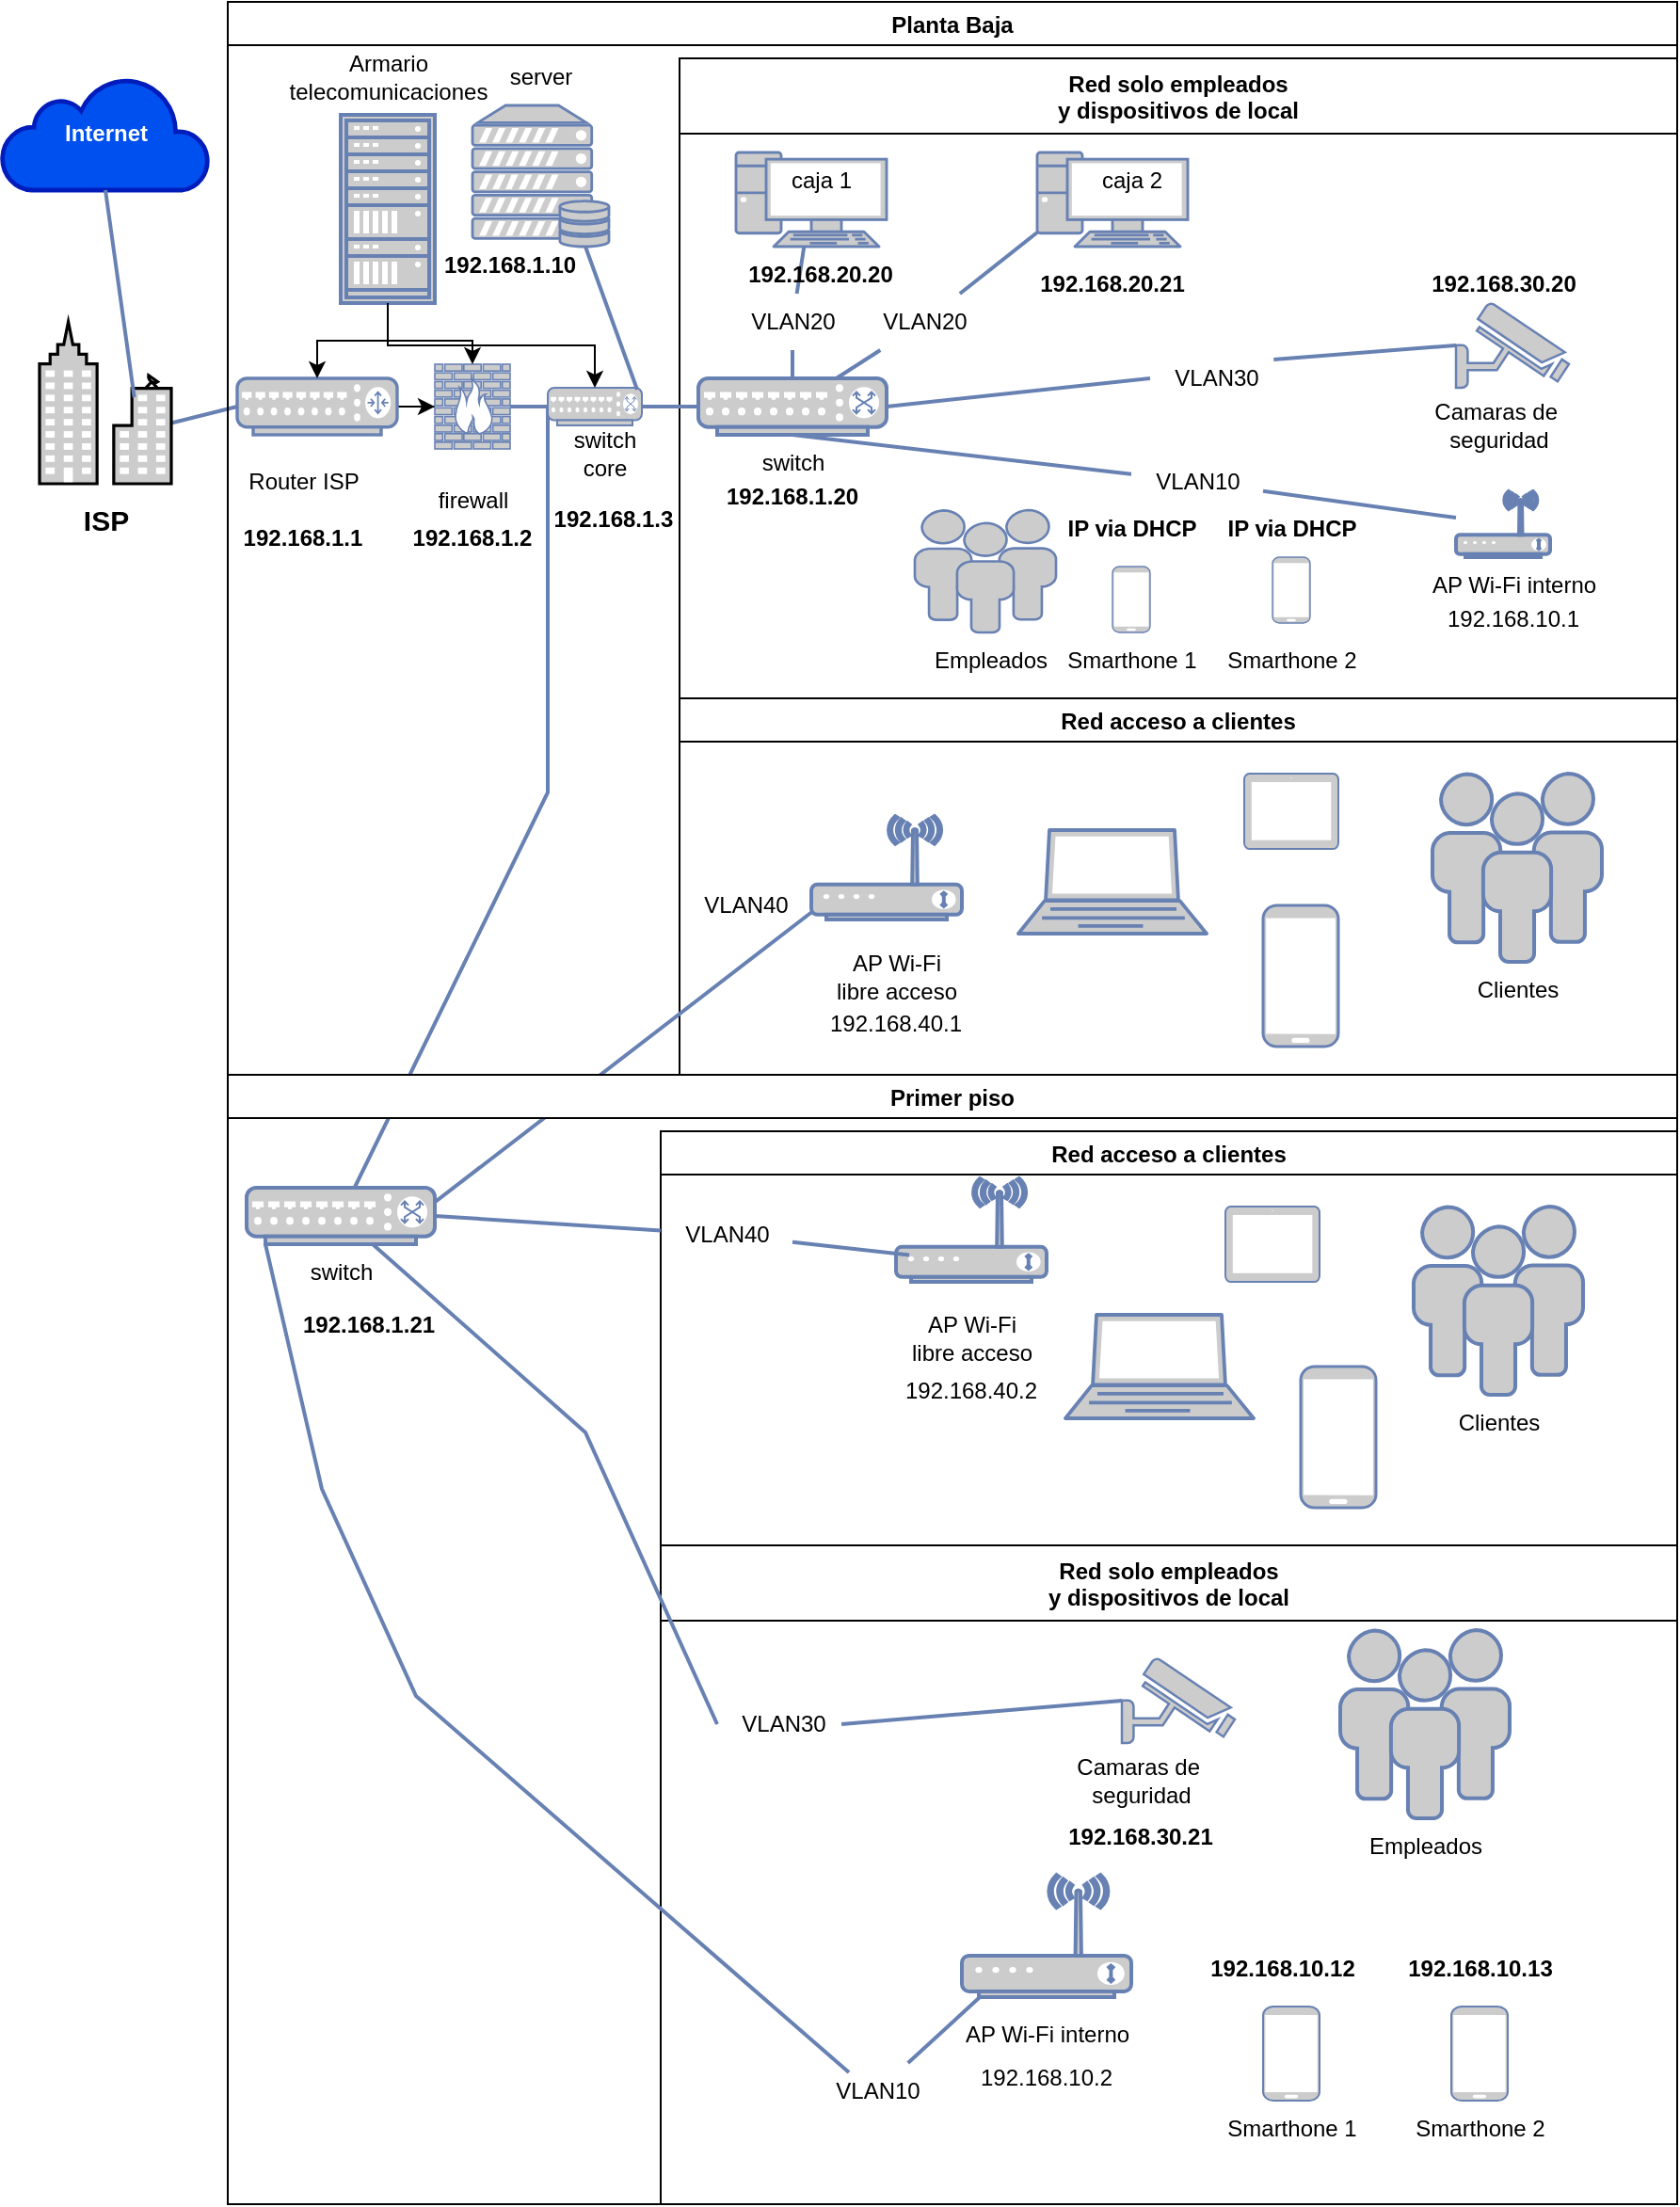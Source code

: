 <mxfile version="27.1.4">
  <diagram name="Page-1" id="80d4a630-b321-0f5e-ff81-c5a36ef4752d">
    <mxGraphModel dx="1111" dy="1315" grid="1" gridSize="10" guides="1" tooltips="1" connect="1" arrows="1" fold="1" page="1" pageScale="1" pageWidth="1100" pageHeight="850" background="none" math="0" shadow="0">
      <root>
        <mxCell id="0" />
        <mxCell id="1" parent="0" />
        <mxCell id="5c82df7aa0dc6260-24" style="edgeStyle=none;rounded=0;html=1;labelBackgroundColor=none;endArrow=none;strokeColor=#6881B3;strokeWidth=2;fontFamily=Verdana;fontSize=28;fontColor=#0066CC;exitX=0.986;exitY=0.628;exitDx=0;exitDy=0;exitPerimeter=0;entryX=0;entryY=0.5;entryDx=0;entryDy=0;entryPerimeter=0;" parent="1" source="5c82df7aa0dc6260-22" target="ujHQRO3X1-FNZ4XKkL28-7" edge="1">
          <mxGeometry relative="1" as="geometry">
            <mxPoint x="920" y="104" as="targetPoint" />
          </mxGeometry>
        </mxCell>
        <mxCell id="5c82df7aa0dc6260-22" value="" style="fontColor=#0066CC;verticalAlign=top;verticalLabelPosition=bottom;labelPosition=center;align=center;html=1;fillColor=#CCCCCC;strokeColor=#000000;gradientColor=none;gradientDirection=north;strokeWidth=2;shape=mxgraph.networks.business_center;rounded=1;shadow=0;comic=0;labelBackgroundColor=none;" parent="1" vertex="1">
          <mxGeometry x="780" y="50" width="70" height="86" as="geometry" />
        </mxCell>
        <mxCell id="ujHQRO3X1-FNZ4XKkL28-2" value="&lt;b&gt;Internet&lt;/b&gt;" style="html=1;outlineConnect=0;fillColor=#0050ef;strokeColor=#001DBC;gradientDirection=north;strokeWidth=2;shape=mxgraph.networks.cloud;fontColor=#ffffff;" parent="1" vertex="1">
          <mxGeometry x="760" y="-80" width="110" height="60" as="geometry" />
        </mxCell>
        <mxCell id="ujHQRO3X1-FNZ4XKkL28-4" value="&lt;b&gt;ISP&lt;/b&gt;" style="text;html=1;align=center;verticalAlign=middle;resizable=0;points=[];autosize=1;strokeColor=none;fillColor=none;fontSize=15;" parent="1" vertex="1">
          <mxGeometry x="790" y="140" width="50" height="30" as="geometry" />
        </mxCell>
        <mxCell id="ujHQRO3X1-FNZ4XKkL28-6" value="Planta Baja" style="swimlane;" parent="1" vertex="1">
          <mxGeometry x="880" y="-120" width="770" height="1170" as="geometry">
            <mxRectangle x="925" y="10" width="90" height="30" as="alternateBounds" />
          </mxGeometry>
        </mxCell>
        <mxCell id="ujHQRO3X1-FNZ4XKkL28-16" value="" style="edgeStyle=orthogonalEdgeStyle;rounded=0;orthogonalLoop=1;jettySize=auto;html=1;" parent="ujHQRO3X1-FNZ4XKkL28-6" source="ujHQRO3X1-FNZ4XKkL28-7" target="ujHQRO3X1-FNZ4XKkL28-15" edge="1">
          <mxGeometry relative="1" as="geometry" />
        </mxCell>
        <mxCell id="ujHQRO3X1-FNZ4XKkL28-7" value="" style="fontColor=#0066CC;verticalAlign=top;verticalLabelPosition=bottom;labelPosition=center;align=center;html=1;outlineConnect=0;fillColor=#CCCCCC;strokeColor=#6881B3;gradientColor=none;gradientDirection=north;strokeWidth=2;shape=mxgraph.networks.router;" parent="ujHQRO3X1-FNZ4XKkL28-6" vertex="1">
          <mxGeometry x="5" y="200" width="85" height="30" as="geometry" />
        </mxCell>
        <mxCell id="ujHQRO3X1-FNZ4XKkL28-8" value="Router ISP" style="text;html=1;align=center;verticalAlign=middle;resizable=0;points=[];autosize=1;strokeColor=none;fillColor=none;" parent="ujHQRO3X1-FNZ4XKkL28-6" vertex="1">
          <mxGeometry y="240" width="80" height="30" as="geometry" />
        </mxCell>
        <mxCell id="ujHQRO3X1-FNZ4XKkL28-12" value="" style="edgeStyle=orthogonalEdgeStyle;rounded=0;orthogonalLoop=1;jettySize=auto;html=1;" parent="ujHQRO3X1-FNZ4XKkL28-6" source="ujHQRO3X1-FNZ4XKkL28-9" target="ujHQRO3X1-FNZ4XKkL28-7" edge="1">
          <mxGeometry relative="1" as="geometry" />
        </mxCell>
        <mxCell id="ujHQRO3X1-FNZ4XKkL28-9" value="" style="fontColor=#0066CC;verticalAlign=top;verticalLabelPosition=bottom;labelPosition=center;align=center;html=1;outlineConnect=0;fillColor=#CCCCCC;strokeColor=#6881B3;gradientColor=none;gradientDirection=north;strokeWidth=2;shape=mxgraph.networks.rack;" parent="ujHQRO3X1-FNZ4XKkL28-6" vertex="1">
          <mxGeometry x="60" y="60" width="50" height="100" as="geometry" />
        </mxCell>
        <mxCell id="ujHQRO3X1-FNZ4XKkL28-13" value="Armario &lt;br&gt;telecomunicaciones" style="text;html=1;align=center;verticalAlign=middle;resizable=0;points=[];autosize=1;strokeColor=none;fillColor=none;" parent="ujHQRO3X1-FNZ4XKkL28-6" vertex="1">
          <mxGeometry x="20" y="20" width="130" height="40" as="geometry" />
        </mxCell>
        <mxCell id="ujHQRO3X1-FNZ4XKkL28-15" value="" style="fontColor=#0066CC;verticalAlign=top;verticalLabelPosition=bottom;labelPosition=center;align=center;html=1;outlineConnect=0;fillColor=#CCCCCC;strokeColor=#6881B3;gradientColor=none;gradientDirection=north;strokeWidth=2;shape=mxgraph.networks.firewall;" parent="ujHQRO3X1-FNZ4XKkL28-6" vertex="1">
          <mxGeometry x="110" y="192.5" width="40" height="45" as="geometry" />
        </mxCell>
        <mxCell id="ujHQRO3X1-FNZ4XKkL28-18" value="firewall" style="text;html=1;align=center;verticalAlign=middle;resizable=0;points=[];autosize=1;strokeColor=none;fillColor=none;" parent="ujHQRO3X1-FNZ4XKkL28-6" vertex="1">
          <mxGeometry x="100" y="250" width="60" height="30" as="geometry" />
        </mxCell>
        <mxCell id="ujHQRO3X1-FNZ4XKkL28-22" value="Red solo empleados &#xa;y dispositivos de local" style="swimlane;startSize=40;" parent="ujHQRO3X1-FNZ4XKkL28-6" vertex="1">
          <mxGeometry x="240" y="30" width="530" height="540" as="geometry" />
        </mxCell>
        <mxCell id="ujHQRO3X1-FNZ4XKkL28-42" value="" style="fontColor=#0066CC;verticalAlign=top;verticalLabelPosition=bottom;labelPosition=center;align=center;html=1;outlineConnect=0;fillColor=#CCCCCC;strokeColor=#6881B3;gradientColor=none;gradientDirection=north;strokeWidth=2;shape=mxgraph.networks.mobile;" parent="ujHQRO3X1-FNZ4XKkL28-22" vertex="1">
          <mxGeometry x="230" y="270" width="20" height="35" as="geometry" />
        </mxCell>
        <mxCell id="ujHQRO3X1-FNZ4XKkL28-43" value="" style="fontColor=#0066CC;verticalAlign=top;verticalLabelPosition=bottom;labelPosition=center;align=center;html=1;outlineConnect=0;fillColor=#CCCCCC;strokeColor=#6881B3;gradientColor=none;gradientDirection=north;strokeWidth=2;shape=mxgraph.networks.mobile;" parent="ujHQRO3X1-FNZ4XKkL28-22" vertex="1">
          <mxGeometry x="315" y="265" width="20" height="35" as="geometry" />
        </mxCell>
        <mxCell id="ujHQRO3X1-FNZ4XKkL28-46" value="" style="fontColor=#0066CC;verticalAlign=top;verticalLabelPosition=bottom;labelPosition=center;align=center;html=1;outlineConnect=0;fillColor=#CCCCCC;strokeColor=#6881B3;gradientColor=none;gradientDirection=north;strokeWidth=2;shape=mxgraph.networks.security_camera;" parent="ujHQRO3X1-FNZ4XKkL28-22" vertex="1">
          <mxGeometry x="412.5" y="130" width="60" height="45" as="geometry" />
        </mxCell>
        <mxCell id="ujHQRO3X1-FNZ4XKkL28-50" value="Camaras de&amp;nbsp;&lt;br&gt;seguridad" style="text;html=1;align=center;verticalAlign=middle;resizable=0;points=[];autosize=1;strokeColor=none;fillColor=none;" parent="ujHQRO3X1-FNZ4XKkL28-22" vertex="1">
          <mxGeometry x="390" y="175" width="90" height="40" as="geometry" />
        </mxCell>
        <mxCell id="ujHQRO3X1-FNZ4XKkL28-51" value="AP Wi-Fi interno" style="text;html=1;align=center;verticalAlign=middle;resizable=0;points=[];autosize=1;strokeColor=none;fillColor=none;" parent="ujHQRO3X1-FNZ4XKkL28-22" vertex="1">
          <mxGeometry x="387.5" y="265" width="110" height="30" as="geometry" />
        </mxCell>
        <mxCell id="ujHQRO3X1-FNZ4XKkL28-19" value="" style="fontColor=#0066CC;verticalAlign=top;verticalLabelPosition=bottom;labelPosition=center;align=center;html=1;outlineConnect=0;fillColor=#CCCCCC;strokeColor=#6881B3;gradientColor=none;gradientDirection=north;strokeWidth=2;shape=mxgraph.networks.switch;" parent="ujHQRO3X1-FNZ4XKkL28-22" vertex="1">
          <mxGeometry x="10" y="170" width="100" height="30" as="geometry" />
        </mxCell>
        <mxCell id="ujHQRO3X1-FNZ4XKkL28-33" value="" style="fontColor=#0066CC;verticalAlign=top;verticalLabelPosition=bottom;labelPosition=center;align=center;html=1;outlineConnect=0;fillColor=#CCCCCC;strokeColor=#6881B3;gradientColor=none;gradientDirection=north;strokeWidth=2;shape=mxgraph.networks.pc;" parent="ujHQRO3X1-FNZ4XKkL28-22" vertex="1">
          <mxGeometry x="30" y="50" width="80" height="50" as="geometry" />
        </mxCell>
        <mxCell id="ujHQRO3X1-FNZ4XKkL28-35" style="edgeStyle=none;rounded=0;html=1;labelBackgroundColor=none;endArrow=none;strokeColor=#6881B3;strokeWidth=2;fontFamily=Verdana;fontSize=28;fontColor=#0066CC;" parent="ujHQRO3X1-FNZ4XKkL28-22" source="ujHQRO3X1-FNZ4XKkL28-81" target="ujHQRO3X1-FNZ4XKkL28-33" edge="1">
          <mxGeometry relative="1" as="geometry">
            <mxPoint x="-450" y="309" as="sourcePoint" />
            <mxPoint x="-354" y="230" as="targetPoint" />
          </mxGeometry>
        </mxCell>
        <mxCell id="ujHQRO3X1-FNZ4XKkL28-38" value="caja 1" style="text;html=1;align=center;verticalAlign=middle;resizable=0;points=[];autosize=1;strokeColor=none;fillColor=none;" parent="ujHQRO3X1-FNZ4XKkL28-22" vertex="1">
          <mxGeometry x="45" y="50" width="60" height="30" as="geometry" />
        </mxCell>
        <mxCell id="ujHQRO3X1-FNZ4XKkL28-39" value="" style="fontColor=#0066CC;verticalAlign=top;verticalLabelPosition=bottom;labelPosition=center;align=center;html=1;outlineConnect=0;fillColor=#CCCCCC;strokeColor=#6881B3;gradientColor=none;gradientDirection=north;strokeWidth=2;shape=mxgraph.networks.pc;" parent="ujHQRO3X1-FNZ4XKkL28-22" vertex="1">
          <mxGeometry x="190" y="50" width="80" height="50" as="geometry" />
        </mxCell>
        <mxCell id="ujHQRO3X1-FNZ4XKkL28-41" style="edgeStyle=none;rounded=0;html=1;labelBackgroundColor=none;endArrow=none;strokeColor=#6881B3;strokeWidth=2;fontFamily=Verdana;fontSize=28;fontColor=#0066CC;entryX=0;entryY=0.85;entryDx=0;entryDy=0;entryPerimeter=0;" parent="ujHQRO3X1-FNZ4XKkL28-22" source="ujHQRO3X1-FNZ4XKkL28-83" target="ujHQRO3X1-FNZ4XKkL28-39" edge="1">
          <mxGeometry relative="1" as="geometry">
            <mxPoint x="200" y="130" as="sourcePoint" />
            <mxPoint x="204" y="80" as="targetPoint" />
          </mxGeometry>
        </mxCell>
        <mxCell id="ujHQRO3X1-FNZ4XKkL28-40" value="caja 2" style="text;html=1;align=center;verticalAlign=middle;resizable=0;points=[];autosize=1;strokeColor=none;fillColor=none;" parent="ujHQRO3X1-FNZ4XKkL28-22" vertex="1">
          <mxGeometry x="210" y="50" width="60" height="30" as="geometry" />
        </mxCell>
        <mxCell id="ujHQRO3X1-FNZ4XKkL28-47" style="edgeStyle=none;rounded=0;html=1;labelBackgroundColor=none;endArrow=none;strokeColor=#6881B3;strokeWidth=2;fontFamily=Verdana;fontSize=28;fontColor=#0066CC;exitX=0.938;exitY=0.165;exitDx=0;exitDy=0;exitPerimeter=0;entryX=0;entryY=0.5;entryDx=0;entryDy=0;entryPerimeter=0;" parent="ujHQRO3X1-FNZ4XKkL28-22" source="ujHQRO3X1-FNZ4XKkL28-87" target="ujHQRO3X1-FNZ4XKkL28-46" edge="1">
          <mxGeometry relative="1" as="geometry">
            <mxPoint x="220" y="190" as="sourcePoint" />
            <mxPoint x="370" y="187.5" as="targetPoint" />
          </mxGeometry>
        </mxCell>
        <mxCell id="ujHQRO3X1-FNZ4XKkL28-36" value="" style="fontColor=#0066CC;verticalAlign=top;verticalLabelPosition=bottom;labelPosition=center;align=center;html=1;outlineConnect=0;fillColor=#CCCCCC;strokeColor=#6881B3;gradientColor=none;gradientDirection=north;strokeWidth=2;shape=mxgraph.networks.wireless_modem;" parent="ujHQRO3X1-FNZ4XKkL28-22" vertex="1">
          <mxGeometry x="412.5" y="230" width="50" height="35" as="geometry" />
        </mxCell>
        <mxCell id="ujHQRO3X1-FNZ4XKkL28-37" style="edgeStyle=none;rounded=0;html=1;labelBackgroundColor=none;endArrow=none;strokeColor=#6881B3;strokeWidth=2;fontFamily=Verdana;fontSize=28;fontColor=#0066CC;" parent="ujHQRO3X1-FNZ4XKkL28-22" source="ujHQRO3X1-FNZ4XKkL28-89" target="ujHQRO3X1-FNZ4XKkL28-36" edge="1">
          <mxGeometry relative="1" as="geometry">
            <mxPoint x="210" y="140" as="sourcePoint" />
            <mxPoint x="310" y="190" as="targetPoint" />
          </mxGeometry>
        </mxCell>
        <mxCell id="ujHQRO3X1-FNZ4XKkL28-21" value="switch" style="text;html=1;align=center;verticalAlign=middle;resizable=0;points=[];autosize=1;strokeColor=none;fillColor=none;" parent="ujHQRO3X1-FNZ4XKkL28-22" vertex="1">
          <mxGeometry x="30" y="200" width="60" height="30" as="geometry" />
        </mxCell>
        <mxCell id="ujHQRO3X1-FNZ4XKkL28-54" value="Smarthone 1" style="text;html=1;align=center;verticalAlign=middle;resizable=0;points=[];autosize=1;strokeColor=none;fillColor=none;" parent="ujHQRO3X1-FNZ4XKkL28-22" vertex="1">
          <mxGeometry x="195" y="305" width="90" height="30" as="geometry" />
        </mxCell>
        <mxCell id="ujHQRO3X1-FNZ4XKkL28-55" value="Smarthone 2" style="text;html=1;align=center;verticalAlign=middle;resizable=0;points=[];autosize=1;strokeColor=none;fillColor=none;" parent="ujHQRO3X1-FNZ4XKkL28-22" vertex="1">
          <mxGeometry x="280" y="305" width="90" height="30" as="geometry" />
        </mxCell>
        <mxCell id="ujHQRO3X1-FNZ4XKkL28-57" value="Red acceso a clientes" style="swimlane;" parent="ujHQRO3X1-FNZ4XKkL28-22" vertex="1">
          <mxGeometry y="340" width="530" height="200" as="geometry" />
        </mxCell>
        <mxCell id="ujHQRO3X1-FNZ4XKkL28-59" value="AP Wi-Fi &lt;br&gt;libre acceso" style="text;html=1;align=center;verticalAlign=middle;resizable=0;points=[];autosize=1;strokeColor=none;fillColor=none;" parent="ujHQRO3X1-FNZ4XKkL28-57" vertex="1">
          <mxGeometry x="70" y="127.5" width="90" height="40" as="geometry" />
        </mxCell>
        <mxCell id="ujHQRO3X1-FNZ4XKkL28-61" value="" style="fontColor=#0066CC;verticalAlign=top;verticalLabelPosition=bottom;labelPosition=center;align=center;html=1;outlineConnect=0;fillColor=#CCCCCC;strokeColor=#6881B3;gradientColor=none;gradientDirection=north;strokeWidth=2;shape=mxgraph.networks.users;" parent="ujHQRO3X1-FNZ4XKkL28-57" vertex="1">
          <mxGeometry x="400" y="40" width="90" height="100" as="geometry" />
        </mxCell>
        <mxCell id="ujHQRO3X1-FNZ4XKkL28-62" value="" style="fontColor=#0066CC;verticalAlign=top;verticalLabelPosition=bottom;labelPosition=center;align=center;html=1;outlineConnect=0;fillColor=#CCCCCC;strokeColor=#6881B3;gradientColor=none;gradientDirection=north;strokeWidth=2;shape=mxgraph.networks.tablet;" parent="ujHQRO3X1-FNZ4XKkL28-57" vertex="1">
          <mxGeometry x="300" y="40" width="50" height="40" as="geometry" />
        </mxCell>
        <mxCell id="ujHQRO3X1-FNZ4XKkL28-63" value="" style="fontColor=#0066CC;verticalAlign=top;verticalLabelPosition=bottom;labelPosition=center;align=center;html=1;outlineConnect=0;fillColor=#CCCCCC;strokeColor=#6881B3;gradientColor=none;gradientDirection=north;strokeWidth=2;shape=mxgraph.networks.mobile;" parent="ujHQRO3X1-FNZ4XKkL28-57" vertex="1">
          <mxGeometry x="310" y="110" width="40" height="75" as="geometry" />
        </mxCell>
        <mxCell id="ujHQRO3X1-FNZ4XKkL28-64" value="" style="fontColor=#0066CC;verticalAlign=top;verticalLabelPosition=bottom;labelPosition=center;align=center;html=1;outlineConnect=0;fillColor=#CCCCCC;strokeColor=#6881B3;gradientColor=none;gradientDirection=north;strokeWidth=2;shape=mxgraph.networks.laptop;" parent="ujHQRO3X1-FNZ4XKkL28-57" vertex="1">
          <mxGeometry x="180" y="70" width="100" height="55" as="geometry" />
        </mxCell>
        <mxCell id="ujHQRO3X1-FNZ4XKkL28-56" value="" style="fontColor=#0066CC;verticalAlign=top;verticalLabelPosition=bottom;labelPosition=center;align=center;html=1;outlineConnect=0;fillColor=#CCCCCC;strokeColor=#6881B3;gradientColor=none;gradientDirection=north;strokeWidth=2;shape=mxgraph.networks.wireless_modem;" parent="ujHQRO3X1-FNZ4XKkL28-57" vertex="1">
          <mxGeometry x="70" y="62.5" width="80" height="55" as="geometry" />
        </mxCell>
        <mxCell id="ujHQRO3X1-FNZ4XKkL28-91" value="VLAN40" style="text;html=1;align=center;verticalAlign=middle;resizable=0;points=[];autosize=1;strokeColor=none;fillColor=none;" parent="ujHQRO3X1-FNZ4XKkL28-57" vertex="1">
          <mxGeometry y="95" width="70" height="30" as="geometry" />
        </mxCell>
        <mxCell id="ujHQRO3X1-FNZ4XKkL28-69" style="edgeStyle=none;rounded=0;html=1;labelBackgroundColor=none;endArrow=none;strokeColor=#6881B3;strokeWidth=2;fontFamily=Verdana;fontSize=28;fontColor=#0066CC;entryX=0.95;entryY=0.05;entryDx=0;entryDy=0;entryPerimeter=0;exitX=0;exitY=0.727;exitDx=0;exitDy=0;exitPerimeter=0;" parent="ujHQRO3X1-FNZ4XKkL28-57" edge="1">
          <mxGeometry relative="1" as="geometry">
            <mxPoint x="70" y="113.745" as="sourcePoint" />
            <mxPoint x="-135" y="271.5" as="targetPoint" />
          </mxGeometry>
        </mxCell>
        <mxCell id="ujHQRO3X1-FNZ4XKkL28-138" value="Clientes" style="text;html=1;align=center;verticalAlign=middle;resizable=0;points=[];autosize=1;strokeColor=none;fillColor=none;" parent="ujHQRO3X1-FNZ4XKkL28-57" vertex="1">
          <mxGeometry x="410" y="140" width="70" height="30" as="geometry" />
        </mxCell>
        <mxCell id="_eR_5CfjD1vUc8YQEsAN-20" value="&lt;table&gt;&lt;tbody&gt;&lt;tr&gt;&lt;td&gt;192.168.40.1&lt;/td&gt;&lt;/tr&gt;&lt;tr&gt;&lt;td&gt;&lt;/td&gt;&lt;/tr&gt;&lt;/tbody&gt;&lt;/table&gt;" style="text;html=1;align=center;verticalAlign=middle;whiteSpace=wrap;rounded=0;" parent="ujHQRO3X1-FNZ4XKkL28-57" vertex="1">
          <mxGeometry x="95" y="165" width="40" height="20" as="geometry" />
        </mxCell>
        <mxCell id="ujHQRO3X1-FNZ4XKkL28-81" value="VLAN20" style="text;html=1;align=center;verticalAlign=middle;resizable=0;points=[];autosize=1;strokeColor=none;fillColor=none;" parent="ujHQRO3X1-FNZ4XKkL28-22" vertex="1">
          <mxGeometry x="25" y="125" width="70" height="30" as="geometry" />
        </mxCell>
        <mxCell id="ujHQRO3X1-FNZ4XKkL28-82" value="" style="edgeStyle=none;rounded=0;html=1;labelBackgroundColor=none;endArrow=none;strokeColor=#6881B3;strokeWidth=2;fontFamily=Verdana;fontSize=28;fontColor=#0066CC;" parent="ujHQRO3X1-FNZ4XKkL28-22" source="ujHQRO3X1-FNZ4XKkL28-19" target="ujHQRO3X1-FNZ4XKkL28-81" edge="1">
          <mxGeometry relative="1" as="geometry">
            <mxPoint x="1181" y="90" as="sourcePoint" />
            <mxPoint x="1188" y="20" as="targetPoint" />
          </mxGeometry>
        </mxCell>
        <mxCell id="ujHQRO3X1-FNZ4XKkL28-83" value="VLAN20" style="text;html=1;align=center;verticalAlign=middle;resizable=0;points=[];autosize=1;strokeColor=none;fillColor=none;" parent="ujHQRO3X1-FNZ4XKkL28-22" vertex="1">
          <mxGeometry x="95" y="125" width="70" height="30" as="geometry" />
        </mxCell>
        <mxCell id="ujHQRO3X1-FNZ4XKkL28-84" value="" style="edgeStyle=none;rounded=0;html=1;labelBackgroundColor=none;endArrow=none;strokeColor=#6881B3;strokeWidth=2;fontFamily=Verdana;fontSize=28;fontColor=#0066CC;" parent="ujHQRO3X1-FNZ4XKkL28-22" source="ujHQRO3X1-FNZ4XKkL28-19" target="ujHQRO3X1-FNZ4XKkL28-83" edge="1">
          <mxGeometry relative="1" as="geometry">
            <mxPoint x="1201" y="90" as="sourcePoint" />
            <mxPoint x="1310" y="13" as="targetPoint" />
          </mxGeometry>
        </mxCell>
        <mxCell id="ujHQRO3X1-FNZ4XKkL28-87" value="VLAN30" style="text;html=1;align=center;verticalAlign=middle;resizable=0;points=[];autosize=1;strokeColor=none;fillColor=none;" parent="ujHQRO3X1-FNZ4XKkL28-22" vertex="1">
          <mxGeometry x="250" y="155" width="70" height="30" as="geometry" />
        </mxCell>
        <mxCell id="ujHQRO3X1-FNZ4XKkL28-88" value="" style="edgeStyle=none;rounded=0;html=1;labelBackgroundColor=none;endArrow=none;strokeColor=#6881B3;strokeWidth=2;fontFamily=Verdana;fontSize=28;fontColor=#0066CC;exitX=1;exitY=0.5;exitDx=0;exitDy=0;exitPerimeter=0;entryX=0;entryY=0.5;entryDx=0;entryDy=0;entryPerimeter=0;" parent="ujHQRO3X1-FNZ4XKkL28-22" source="ujHQRO3X1-FNZ4XKkL28-19" target="ujHQRO3X1-FNZ4XKkL28-87" edge="1">
          <mxGeometry relative="1" as="geometry">
            <mxPoint x="1230" y="105" as="sourcePoint" />
            <mxPoint x="1533" y="73" as="targetPoint" />
          </mxGeometry>
        </mxCell>
        <mxCell id="ujHQRO3X1-FNZ4XKkL28-89" value="VLAN10" style="text;html=1;align=center;verticalAlign=middle;resizable=0;points=[];autosize=1;strokeColor=none;fillColor=none;" parent="ujHQRO3X1-FNZ4XKkL28-22" vertex="1">
          <mxGeometry x="240" y="210" width="70" height="30" as="geometry" />
        </mxCell>
        <mxCell id="ujHQRO3X1-FNZ4XKkL28-90" value="" style="edgeStyle=none;rounded=0;html=1;labelBackgroundColor=none;endArrow=none;strokeColor=#6881B3;strokeWidth=2;fontFamily=Verdana;fontSize=28;fontColor=#0066CC;exitX=0.5;exitY=1;exitDx=0;exitDy=0;exitPerimeter=0;" parent="ujHQRO3X1-FNZ4XKkL28-22" source="ujHQRO3X1-FNZ4XKkL28-19" target="ujHQRO3X1-FNZ4XKkL28-89" edge="1">
          <mxGeometry relative="1" as="geometry">
            <mxPoint x="1180" y="120" as="sourcePoint" />
            <mxPoint x="1533" y="164" as="targetPoint" />
          </mxGeometry>
        </mxCell>
        <mxCell id="ujHQRO3X1-FNZ4XKkL28-142" value="Empleados" style="text;html=1;align=center;verticalAlign=middle;resizable=0;points=[];autosize=1;strokeColor=none;fillColor=none;" parent="ujHQRO3X1-FNZ4XKkL28-22" vertex="1">
          <mxGeometry x="125" y="305" width="80" height="30" as="geometry" />
        </mxCell>
        <mxCell id="ujHQRO3X1-FNZ4XKkL28-143" value="" style="fontColor=#0066CC;verticalAlign=top;verticalLabelPosition=bottom;labelPosition=center;align=center;html=1;outlineConnect=0;fillColor=#CCCCCC;strokeColor=#6881B3;gradientColor=none;gradientDirection=north;strokeWidth=2;shape=mxgraph.networks.users;" parent="ujHQRO3X1-FNZ4XKkL28-22" vertex="1">
          <mxGeometry x="125" y="240" width="75" height="65" as="geometry" />
        </mxCell>
        <mxCell id="_eR_5CfjD1vUc8YQEsAN-7" value="&lt;b&gt;192.168.20.20&lt;/b&gt;" style="text;html=1;align=center;verticalAlign=middle;whiteSpace=wrap;rounded=0;" parent="ujHQRO3X1-FNZ4XKkL28-22" vertex="1">
          <mxGeometry x="55" y="105" width="40" height="20" as="geometry" />
        </mxCell>
        <mxCell id="_eR_5CfjD1vUc8YQEsAN-8" value="&lt;b&gt;192.168.20.21&lt;/b&gt;" style="text;html=1;align=center;verticalAlign=middle;whiteSpace=wrap;rounded=0;" parent="ujHQRO3X1-FNZ4XKkL28-22" vertex="1">
          <mxGeometry x="210" y="110" width="40" height="20" as="geometry" />
        </mxCell>
        <mxCell id="_eR_5CfjD1vUc8YQEsAN-9" value="&lt;b&gt;192.168.1.20&lt;/b&gt;" style="text;html=1;align=center;verticalAlign=middle;whiteSpace=wrap;rounded=0;" parent="ujHQRO3X1-FNZ4XKkL28-22" vertex="1">
          <mxGeometry x="35" y="220" width="50" height="25" as="geometry" />
        </mxCell>
        <mxCell id="_eR_5CfjD1vUc8YQEsAN-11" value="&lt;b&gt;192.168.30.20&lt;/b&gt;" style="text;html=1;align=center;verticalAlign=middle;whiteSpace=wrap;rounded=0;" parent="ujHQRO3X1-FNZ4XKkL28-22" vertex="1">
          <mxGeometry x="417.5" y="110" width="40" height="20" as="geometry" />
        </mxCell>
        <mxCell id="_eR_5CfjD1vUc8YQEsAN-14" value="&lt;table&gt;&lt;tbody&gt;&lt;tr&gt;&lt;td&gt;192.168.10.1&lt;/td&gt;&lt;/tr&gt;&lt;tr&gt;&lt;td&gt;&lt;/td&gt;&lt;/tr&gt;&lt;/tbody&gt;&lt;/table&gt;" style="text;html=1;align=center;verticalAlign=middle;whiteSpace=wrap;rounded=0;" parent="ujHQRO3X1-FNZ4XKkL28-22" vertex="1">
          <mxGeometry x="422.5" y="290" width="40" height="20" as="geometry" />
        </mxCell>
        <mxCell id="_eR_5CfjD1vUc8YQEsAN-12" value="&lt;b style=&quot;--tw-scale-x: 1; --tw-scale-y: 1; --tw-pan-x: ; --tw-pan-y: ; --tw-pinch-zoom: ; --tw-scroll-snap-strictness: proximity; --tw-ordinal: ; --tw-slashed-zero: ; --tw-numeric-figure: ; --tw-numeric-spacing: ; --tw-numeric-fraction: ; --tw-ring-inset: ; --tw-ring-offset-width: 0px; --tw-ring-offset-color: light-dark(#fff, #000000); --tw-ring-color: rgb(59 130 246 / .5); --tw-ring-offset-shadow: 0 0 #0000; --tw-ring-shadow: 0 0 #0000; --tw-shadow: 0 0 #0000; --tw-shadow-colored: 0 0 #0000; --tw-blur: ; --tw-brightness: ; --tw-contrast: ; --tw-grayscale: ; --tw-hue-rotate: ; --tw-invert: ; --tw-saturate: ; --tw-sepia: ; --tw-drop-shadow: ; --tw-backdrop-blur: ; --tw-backdrop-brightness: ; --tw-backdrop-contrast: ; --tw-backdrop-grayscale: ; --tw-backdrop-hue-rotate: ; --tw-backdrop-invert: ; --tw-backdrop-opacity: ; --tw-backdrop-saturate: ; --tw-backdrop-sepia: ; text-wrap-mode: wrap;&quot;&gt;IP via DHCP&lt;/b&gt;&lt;br&gt;&lt;table&gt;&lt;/table&gt;" style="text;html=1;align=center;verticalAlign=middle;resizable=0;points=[];autosize=1;strokeColor=none;fillColor=none;" parent="ujHQRO3X1-FNZ4XKkL28-22" vertex="1">
          <mxGeometry x="195" y="235" width="90" height="30" as="geometry" />
        </mxCell>
        <mxCell id="_eR_5CfjD1vUc8YQEsAN-15" value="&lt;b style=&quot;--tw-scale-x: 1; --tw-scale-y: 1; --tw-pan-x: ; --tw-pan-y: ; --tw-pinch-zoom: ; --tw-scroll-snap-strictness: proximity; --tw-ordinal: ; --tw-slashed-zero: ; --tw-numeric-figure: ; --tw-numeric-spacing: ; --tw-numeric-fraction: ; --tw-ring-inset: ; --tw-ring-offset-width: 0px; --tw-ring-offset-color: light-dark(#fff, #000000); --tw-ring-color: rgb(59 130 246 / .5); --tw-ring-offset-shadow: 0 0 #0000; --tw-ring-shadow: 0 0 #0000; --tw-shadow: 0 0 #0000; --tw-shadow-colored: 0 0 #0000; --tw-blur: ; --tw-brightness: ; --tw-contrast: ; --tw-grayscale: ; --tw-hue-rotate: ; --tw-invert: ; --tw-saturate: ; --tw-sepia: ; --tw-drop-shadow: ; --tw-backdrop-blur: ; --tw-backdrop-brightness: ; --tw-backdrop-contrast: ; --tw-backdrop-grayscale: ; --tw-backdrop-hue-rotate: ; --tw-backdrop-invert: ; --tw-backdrop-opacity: ; --tw-backdrop-saturate: ; --tw-backdrop-sepia: ; text-wrap-mode: wrap;&quot;&gt;IP via DHCP&lt;/b&gt;&lt;br&gt;&lt;table&gt;&lt;/table&gt;" style="text;html=1;align=center;verticalAlign=middle;resizable=0;points=[];autosize=1;strokeColor=none;fillColor=none;" parent="ujHQRO3X1-FNZ4XKkL28-22" vertex="1">
          <mxGeometry x="280" y="235" width="90" height="30" as="geometry" />
        </mxCell>
        <mxCell id="ujHQRO3X1-FNZ4XKkL28-67" style="edgeStyle=none;rounded=0;html=1;labelBackgroundColor=none;endArrow=none;strokeColor=#6881B3;strokeWidth=2;fontFamily=Verdana;fontSize=28;fontColor=#0066CC;exitX=1;exitY=0.5;exitDx=0;exitDy=0;exitPerimeter=0;entryX=0;entryY=0.5;entryDx=0;entryDy=0;entryPerimeter=0;" parent="ujHQRO3X1-FNZ4XKkL28-6" source="Ij9flRo5yQgYqMYjxoVD-46" target="ujHQRO3X1-FNZ4XKkL28-19" edge="1">
          <mxGeometry relative="1" as="geometry">
            <mxPoint x="310" y="250" as="sourcePoint" />
            <mxPoint x="317" y="180" as="targetPoint" />
          </mxGeometry>
        </mxCell>
        <mxCell id="ujHQRO3X1-FNZ4XKkL28-68" style="edgeStyle=none;rounded=0;html=1;labelBackgroundColor=none;endArrow=none;strokeColor=#6881B3;strokeWidth=2;fontFamily=Verdana;fontSize=28;fontColor=#0066CC;exitX=0;exitY=0.5;exitDx=0;exitDy=0;exitPerimeter=0;" parent="ujHQRO3X1-FNZ4XKkL28-6" source="Ij9flRo5yQgYqMYjxoVD-46" target="ujHQRO3X1-FNZ4XKkL28-66" edge="1">
          <mxGeometry relative="1" as="geometry">
            <mxPoint x="190" y="215" as="sourcePoint" />
            <mxPoint x="280" y="250" as="targetPoint" />
            <Array as="points">
              <mxPoint x="170" y="420" />
            </Array>
          </mxGeometry>
        </mxCell>
        <mxCell id="ujHQRO3X1-FNZ4XKkL28-72" value="Primer piso" style="swimlane;" parent="ujHQRO3X1-FNZ4XKkL28-6" vertex="1">
          <mxGeometry y="570" width="770" height="600" as="geometry" />
        </mxCell>
        <mxCell id="ujHQRO3X1-FNZ4XKkL28-74" value="Red acceso a clientes" style="swimlane;" parent="ujHQRO3X1-FNZ4XKkL28-72" vertex="1">
          <mxGeometry x="230" y="30" width="540" height="220" as="geometry" />
        </mxCell>
        <mxCell id="ujHQRO3X1-FNZ4XKkL28-75" value="AP Wi-Fi &lt;br&gt;libre acceso" style="text;html=1;align=center;verticalAlign=middle;resizable=0;points=[];autosize=1;strokeColor=none;fillColor=none;" parent="ujHQRO3X1-FNZ4XKkL28-74" vertex="1">
          <mxGeometry x="120" y="90" width="90" height="40" as="geometry" />
        </mxCell>
        <mxCell id="ujHQRO3X1-FNZ4XKkL28-76" value="" style="fontColor=#0066CC;verticalAlign=top;verticalLabelPosition=bottom;labelPosition=center;align=center;html=1;outlineConnect=0;fillColor=#CCCCCC;strokeColor=#6881B3;gradientColor=none;gradientDirection=north;strokeWidth=2;shape=mxgraph.networks.users;" parent="ujHQRO3X1-FNZ4XKkL28-74" vertex="1">
          <mxGeometry x="400" y="40" width="90" height="100" as="geometry" />
        </mxCell>
        <mxCell id="ujHQRO3X1-FNZ4XKkL28-77" value="" style="fontColor=#0066CC;verticalAlign=top;verticalLabelPosition=bottom;labelPosition=center;align=center;html=1;outlineConnect=0;fillColor=#CCCCCC;strokeColor=#6881B3;gradientColor=none;gradientDirection=north;strokeWidth=2;shape=mxgraph.networks.tablet;" parent="ujHQRO3X1-FNZ4XKkL28-74" vertex="1">
          <mxGeometry x="300" y="40" width="50" height="40" as="geometry" />
        </mxCell>
        <mxCell id="ujHQRO3X1-FNZ4XKkL28-78" value="" style="fontColor=#0066CC;verticalAlign=top;verticalLabelPosition=bottom;labelPosition=center;align=center;html=1;outlineConnect=0;fillColor=#CCCCCC;strokeColor=#6881B3;gradientColor=none;gradientDirection=north;strokeWidth=2;shape=mxgraph.networks.mobile;" parent="ujHQRO3X1-FNZ4XKkL28-74" vertex="1">
          <mxGeometry x="340" y="125" width="40" height="75" as="geometry" />
        </mxCell>
        <mxCell id="ujHQRO3X1-FNZ4XKkL28-79" value="" style="fontColor=#0066CC;verticalAlign=top;verticalLabelPosition=bottom;labelPosition=center;align=center;html=1;outlineConnect=0;fillColor=#CCCCCC;strokeColor=#6881B3;gradientColor=none;gradientDirection=north;strokeWidth=2;shape=mxgraph.networks.laptop;" parent="ujHQRO3X1-FNZ4XKkL28-74" vertex="1">
          <mxGeometry x="215" y="97.5" width="100" height="55" as="geometry" />
        </mxCell>
        <mxCell id="ujHQRO3X1-FNZ4XKkL28-73" value="" style="fontColor=#0066CC;verticalAlign=top;verticalLabelPosition=bottom;labelPosition=center;align=center;html=1;outlineConnect=0;fillColor=#CCCCCC;strokeColor=#6881B3;gradientColor=none;gradientDirection=north;strokeWidth=2;shape=mxgraph.networks.wireless_modem;" parent="ujHQRO3X1-FNZ4XKkL28-74" vertex="1">
          <mxGeometry x="125" y="25" width="80" height="55" as="geometry" />
        </mxCell>
        <mxCell id="ujHQRO3X1-FNZ4XKkL28-139" value="Clientes" style="text;html=1;align=center;verticalAlign=middle;resizable=0;points=[];autosize=1;strokeColor=none;fillColor=none;" parent="ujHQRO3X1-FNZ4XKkL28-74" vertex="1">
          <mxGeometry x="410" y="140" width="70" height="30" as="geometry" />
        </mxCell>
        <mxCell id="_eR_5CfjD1vUc8YQEsAN-21" value="&lt;table&gt;&lt;tbody&gt;&lt;tr&gt;&lt;td&gt;192.168.40.2&lt;/td&gt;&lt;/tr&gt;&lt;tr&gt;&lt;td&gt;&lt;/td&gt;&lt;/tr&gt;&lt;/tbody&gt;&lt;/table&gt;" style="text;html=1;align=center;verticalAlign=middle;whiteSpace=wrap;rounded=0;" parent="ujHQRO3X1-FNZ4XKkL28-74" vertex="1">
          <mxGeometry x="145" y="130" width="40" height="20" as="geometry" />
        </mxCell>
        <mxCell id="ujHQRO3X1-FNZ4XKkL28-94" value="Red solo empleados &#xa;y dispositivos de local" style="swimlane;startSize=40;" parent="ujHQRO3X1-FNZ4XKkL28-72" vertex="1">
          <mxGeometry x="230" y="250" width="540" height="350" as="geometry" />
        </mxCell>
        <mxCell id="ujHQRO3X1-FNZ4XKkL28-95" value="" style="fontColor=#0066CC;verticalAlign=top;verticalLabelPosition=bottom;labelPosition=center;align=center;html=1;outlineConnect=0;fillColor=#CCCCCC;strokeColor=#6881B3;gradientColor=none;gradientDirection=north;strokeWidth=2;shape=mxgraph.networks.mobile;" parent="ujHQRO3X1-FNZ4XKkL28-94" vertex="1">
          <mxGeometry x="320" y="245" width="30" height="50" as="geometry" />
        </mxCell>
        <mxCell id="ujHQRO3X1-FNZ4XKkL28-96" value="" style="fontColor=#0066CC;verticalAlign=top;verticalLabelPosition=bottom;labelPosition=center;align=center;html=1;outlineConnect=0;fillColor=#CCCCCC;strokeColor=#6881B3;gradientColor=none;gradientDirection=north;strokeWidth=2;shape=mxgraph.networks.mobile;" parent="ujHQRO3X1-FNZ4XKkL28-94" vertex="1">
          <mxGeometry x="420" y="245" width="30" height="50" as="geometry" />
        </mxCell>
        <mxCell id="ujHQRO3X1-FNZ4XKkL28-98" value="" style="fontColor=#0066CC;verticalAlign=top;verticalLabelPosition=bottom;labelPosition=center;align=center;html=1;outlineConnect=0;fillColor=#CCCCCC;strokeColor=#6881B3;gradientColor=none;gradientDirection=north;strokeWidth=2;shape=mxgraph.networks.security_camera;" parent="ujHQRO3X1-FNZ4XKkL28-94" vertex="1">
          <mxGeometry x="245" y="60" width="60" height="45" as="geometry" />
        </mxCell>
        <mxCell id="ujHQRO3X1-FNZ4XKkL28-100" value="Camaras de&amp;nbsp;&lt;br&gt;seguridad" style="text;html=1;align=center;verticalAlign=middle;resizable=0;points=[];autosize=1;strokeColor=none;fillColor=none;" parent="ujHQRO3X1-FNZ4XKkL28-94" vertex="1">
          <mxGeometry x="210" y="105" width="90" height="40" as="geometry" />
        </mxCell>
        <mxCell id="ujHQRO3X1-FNZ4XKkL28-101" value="AP Wi-Fi interno" style="text;html=1;align=center;verticalAlign=middle;resizable=0;points=[];autosize=1;strokeColor=none;fillColor=none;" parent="ujHQRO3X1-FNZ4XKkL28-94" vertex="1">
          <mxGeometry x="150" y="245" width="110" height="30" as="geometry" />
        </mxCell>
        <mxCell id="ujHQRO3X1-FNZ4XKkL28-110" style="edgeStyle=none;rounded=0;html=1;labelBackgroundColor=none;endArrow=none;strokeColor=#6881B3;strokeWidth=2;fontFamily=Verdana;fontSize=28;fontColor=#0066CC;entryX=0;entryY=0.5;entryDx=0;entryDy=0;entryPerimeter=0;" parent="ujHQRO3X1-FNZ4XKkL28-94" target="ujHQRO3X1-FNZ4XKkL28-98" edge="1">
          <mxGeometry relative="1" as="geometry">
            <mxPoint x="96" y="95" as="sourcePoint" />
            <mxPoint x="370" y="187.5" as="targetPoint" />
          </mxGeometry>
        </mxCell>
        <mxCell id="ujHQRO3X1-FNZ4XKkL28-111" value="" style="fontColor=#0066CC;verticalAlign=top;verticalLabelPosition=bottom;labelPosition=center;align=center;html=1;outlineConnect=0;fillColor=#CCCCCC;strokeColor=#6881B3;gradientColor=none;gradientDirection=north;strokeWidth=2;shape=mxgraph.networks.wireless_modem;" parent="ujHQRO3X1-FNZ4XKkL28-94" vertex="1">
          <mxGeometry x="160" y="175" width="90" height="65" as="geometry" />
        </mxCell>
        <mxCell id="ujHQRO3X1-FNZ4XKkL28-112" style="edgeStyle=none;rounded=0;html=1;labelBackgroundColor=none;endArrow=none;strokeColor=#6881B3;strokeWidth=2;fontFamily=Verdana;fontSize=28;fontColor=#0066CC;" parent="ujHQRO3X1-FNZ4XKkL28-94" source="ujHQRO3X1-FNZ4XKkL28-133" target="ujHQRO3X1-FNZ4XKkL28-111" edge="1">
          <mxGeometry relative="1" as="geometry">
            <mxPoint x="210" y="140" as="sourcePoint" />
            <mxPoint x="310" y="190" as="targetPoint" />
          </mxGeometry>
        </mxCell>
        <mxCell id="ujHQRO3X1-FNZ4XKkL28-114" value="Smarthone 1" style="text;html=1;align=center;verticalAlign=middle;resizable=0;points=[];autosize=1;strokeColor=none;fillColor=none;" parent="ujHQRO3X1-FNZ4XKkL28-94" vertex="1">
          <mxGeometry x="290" y="295" width="90" height="30" as="geometry" />
        </mxCell>
        <mxCell id="ujHQRO3X1-FNZ4XKkL28-115" value="Smarthone 2" style="text;html=1;align=center;verticalAlign=middle;resizable=0;points=[];autosize=1;strokeColor=none;fillColor=none;" parent="ujHQRO3X1-FNZ4XKkL28-94" vertex="1">
          <mxGeometry x="390" y="295" width="90" height="30" as="geometry" />
        </mxCell>
        <mxCell id="ujHQRO3X1-FNZ4XKkL28-131" value="VLAN30" style="text;html=1;align=center;verticalAlign=middle;resizable=0;points=[];autosize=1;strokeColor=none;fillColor=none;" parent="ujHQRO3X1-FNZ4XKkL28-94" vertex="1">
          <mxGeometry x="30" y="80" width="70" height="30" as="geometry" />
        </mxCell>
        <mxCell id="ujHQRO3X1-FNZ4XKkL28-133" value="VLAN10" style="text;html=1;align=center;verticalAlign=middle;resizable=0;points=[];autosize=1;strokeColor=none;fillColor=none;" parent="ujHQRO3X1-FNZ4XKkL28-94" vertex="1">
          <mxGeometry x="80" y="275" width="70" height="30" as="geometry" />
        </mxCell>
        <mxCell id="ujHQRO3X1-FNZ4XKkL28-140" value="" style="fontColor=#0066CC;verticalAlign=top;verticalLabelPosition=bottom;labelPosition=center;align=center;html=1;outlineConnect=0;fillColor=#CCCCCC;strokeColor=#6881B3;gradientColor=none;gradientDirection=north;strokeWidth=2;shape=mxgraph.networks.users;" parent="ujHQRO3X1-FNZ4XKkL28-94" vertex="1">
          <mxGeometry x="361" y="45" width="90" height="100" as="geometry" />
        </mxCell>
        <mxCell id="ujHQRO3X1-FNZ4XKkL28-141" value="Empleados" style="text;html=1;align=center;verticalAlign=middle;resizable=0;points=[];autosize=1;strokeColor=none;fillColor=none;" parent="ujHQRO3X1-FNZ4XKkL28-94" vertex="1">
          <mxGeometry x="366" y="145" width="80" height="30" as="geometry" />
        </mxCell>
        <mxCell id="_eR_5CfjD1vUc8YQEsAN-16" value="&lt;table&gt;&lt;tbody&gt;&lt;tr&gt;&lt;td&gt;192.168.10.2&lt;/td&gt;&lt;/tr&gt;&lt;tr&gt;&lt;td&gt;&lt;/td&gt;&lt;/tr&gt;&lt;/tbody&gt;&lt;/table&gt;" style="text;html=1;align=center;verticalAlign=middle;whiteSpace=wrap;rounded=0;" parent="ujHQRO3X1-FNZ4XKkL28-94" vertex="1">
          <mxGeometry x="185" y="275" width="40" height="20" as="geometry" />
        </mxCell>
        <mxCell id="_eR_5CfjD1vUc8YQEsAN-17" value="&lt;b style=&quot;--tw-scale-x: 1; --tw-scale-y: 1; --tw-pan-x: ; --tw-pan-y: ; --tw-pinch-zoom: ; --tw-scroll-snap-strictness: proximity; --tw-ordinal: ; --tw-slashed-zero: ; --tw-numeric-figure: ; --tw-numeric-spacing: ; --tw-numeric-fraction: ; --tw-ring-inset: ; --tw-ring-offset-width: 0px; --tw-ring-offset-color: light-dark(#fff, #000000); --tw-ring-color: rgb(59 130 246 / .5); --tw-ring-offset-shadow: 0 0 #0000; --tw-ring-shadow: 0 0 #0000; --tw-shadow: 0 0 #0000; --tw-shadow-colored: 0 0 #0000; --tw-blur: ; --tw-brightness: ; --tw-contrast: ; --tw-grayscale: ; --tw-hue-rotate: ; --tw-invert: ; --tw-saturate: ; --tw-sepia: ; --tw-drop-shadow: ; --tw-backdrop-blur: ; --tw-backdrop-brightness: ; --tw-backdrop-contrast: ; --tw-backdrop-grayscale: ; --tw-backdrop-hue-rotate: ; --tw-backdrop-invert: ; --tw-backdrop-opacity: ; --tw-backdrop-saturate: ; --tw-backdrop-sepia: ; text-wrap-mode: wrap;&quot;&gt;192.168.10.12&lt;/b&gt;&lt;br&gt;&lt;table&gt;&lt;/table&gt;" style="text;html=1;align=center;verticalAlign=middle;resizable=0;points=[];autosize=1;strokeColor=none;fillColor=none;" parent="ujHQRO3X1-FNZ4XKkL28-94" vertex="1">
          <mxGeometry x="280" y="210" width="100" height="30" as="geometry" />
        </mxCell>
        <mxCell id="_eR_5CfjD1vUc8YQEsAN-18" value="&lt;b style=&quot;--tw-scale-x: 1; --tw-scale-y: 1; --tw-pan-x: ; --tw-pan-y: ; --tw-pinch-zoom: ; --tw-scroll-snap-strictness: proximity; --tw-ordinal: ; --tw-slashed-zero: ; --tw-numeric-figure: ; --tw-numeric-spacing: ; --tw-numeric-fraction: ; --tw-ring-inset: ; --tw-ring-offset-width: 0px; --tw-ring-offset-color: light-dark(#fff, #000000); --tw-ring-color: rgb(59 130 246 / .5); --tw-ring-offset-shadow: 0 0 #0000; --tw-ring-shadow: 0 0 #0000; --tw-shadow: 0 0 #0000; --tw-shadow-colored: 0 0 #0000; --tw-blur: ; --tw-brightness: ; --tw-contrast: ; --tw-grayscale: ; --tw-hue-rotate: ; --tw-invert: ; --tw-saturate: ; --tw-sepia: ; --tw-drop-shadow: ; --tw-backdrop-blur: ; --tw-backdrop-brightness: ; --tw-backdrop-contrast: ; --tw-backdrop-grayscale: ; --tw-backdrop-hue-rotate: ; --tw-backdrop-invert: ; --tw-backdrop-opacity: ; --tw-backdrop-saturate: ; --tw-backdrop-sepia: ; text-wrap-mode: wrap;&quot;&gt;192.168.10.13&lt;/b&gt;&lt;br&gt;&lt;table&gt;&lt;/table&gt;" style="text;html=1;align=center;verticalAlign=middle;resizable=0;points=[];autosize=1;strokeColor=none;fillColor=none;" parent="ujHQRO3X1-FNZ4XKkL28-94" vertex="1">
          <mxGeometry x="385" y="210" width="100" height="30" as="geometry" />
        </mxCell>
        <mxCell id="_eR_5CfjD1vUc8YQEsAN-19" value="&lt;b&gt;192.168.30.21&lt;/b&gt;" style="text;html=1;align=center;verticalAlign=middle;whiteSpace=wrap;rounded=0;" parent="ujHQRO3X1-FNZ4XKkL28-94" vertex="1">
          <mxGeometry x="235" y="145" width="40" height="20" as="geometry" />
        </mxCell>
        <mxCell id="ujHQRO3X1-FNZ4XKkL28-66" value="" style="fontColor=#0066CC;verticalAlign=top;verticalLabelPosition=bottom;labelPosition=center;align=center;html=1;outlineConnect=0;fillColor=#CCCCCC;strokeColor=#6881B3;gradientColor=none;gradientDirection=north;strokeWidth=2;shape=mxgraph.networks.switch;" parent="ujHQRO3X1-FNZ4XKkL28-72" vertex="1">
          <mxGeometry x="10" y="60" width="100" height="30" as="geometry" />
        </mxCell>
        <mxCell id="ujHQRO3X1-FNZ4XKkL28-71" value="switch" style="text;html=1;align=center;verticalAlign=middle;resizable=0;points=[];autosize=1;strokeColor=none;fillColor=none;" parent="ujHQRO3X1-FNZ4XKkL28-72" vertex="1">
          <mxGeometry x="30" y="90" width="60" height="30" as="geometry" />
        </mxCell>
        <mxCell id="ujHQRO3X1-FNZ4XKkL28-132" value="" style="edgeStyle=none;rounded=0;html=1;labelBackgroundColor=none;endArrow=none;strokeColor=#6881B3;strokeWidth=2;fontFamily=Verdana;fontSize=28;fontColor=#0066CC;entryX=0;entryY=0.5;entryDx=0;entryDy=0;entryPerimeter=0;" parent="ujHQRO3X1-FNZ4XKkL28-72" source="ujHQRO3X1-FNZ4XKkL28-66" target="ujHQRO3X1-FNZ4XKkL28-131" edge="1">
          <mxGeometry relative="1" as="geometry">
            <mxPoint x="240" y="430" as="sourcePoint" />
            <mxPoint x="1763" y="323" as="targetPoint" />
            <Array as="points">
              <mxPoint x="190" y="190" />
            </Array>
          </mxGeometry>
        </mxCell>
        <mxCell id="ujHQRO3X1-FNZ4XKkL28-134" value="" style="edgeStyle=none;rounded=0;html=1;labelBackgroundColor=none;endArrow=none;strokeColor=#6881B3;strokeWidth=2;fontFamily=Verdana;fontSize=28;fontColor=#0066CC;exitX=0.1;exitY=1;exitDx=0;exitDy=0;exitPerimeter=0;" parent="ujHQRO3X1-FNZ4XKkL28-72" source="ujHQRO3X1-FNZ4XKkL28-66" edge="1">
          <mxGeometry relative="1" as="geometry">
            <mxPoint x="290" y="450" as="sourcePoint" />
            <mxPoint x="330" y="530" as="targetPoint" />
            <Array as="points">
              <mxPoint x="50" y="220" />
              <mxPoint x="100" y="330" />
            </Array>
          </mxGeometry>
        </mxCell>
        <mxCell id="_eR_5CfjD1vUc8YQEsAN-10" value="&lt;b&gt;192.168.1.21&lt;/b&gt;" style="text;html=1;align=center;verticalAlign=middle;whiteSpace=wrap;rounded=0;" parent="ujHQRO3X1-FNZ4XKkL28-72" vertex="1">
          <mxGeometry x="50" y="120" width="50" height="25" as="geometry" />
        </mxCell>
        <mxCell id="ujHQRO3X1-FNZ4XKkL28-80" style="edgeStyle=none;rounded=0;html=1;labelBackgroundColor=none;endArrow=none;strokeColor=#6881B3;strokeWidth=2;fontFamily=Verdana;fontSize=28;fontColor=#0066CC;entryX=1;entryY=0.5;entryDx=0;entryDy=0;entryPerimeter=0;" parent="ujHQRO3X1-FNZ4XKkL28-6" source="ujHQRO3X1-FNZ4XKkL28-92" target="ujHQRO3X1-FNZ4XKkL28-66" edge="1">
          <mxGeometry relative="1" as="geometry">
            <mxPoint x="189" y="370" as="sourcePoint" />
            <mxPoint x="170" y="595" as="targetPoint" />
          </mxGeometry>
        </mxCell>
        <mxCell id="ujHQRO3X1-FNZ4XKkL28-92" value="VLAN40" style="text;html=1;align=center;verticalAlign=middle;resizable=0;points=[];autosize=1;strokeColor=none;fillColor=none;" parent="ujHQRO3X1-FNZ4XKkL28-6" vertex="1">
          <mxGeometry x="230" y="640" width="70" height="30" as="geometry" />
        </mxCell>
        <mxCell id="ujHQRO3X1-FNZ4XKkL28-93" value="" style="edgeStyle=none;rounded=0;html=1;labelBackgroundColor=none;endArrow=none;strokeColor=#6881B3;strokeWidth=2;fontFamily=Verdana;fontSize=28;fontColor=#0066CC;exitX=0.088;exitY=0.741;exitDx=0;exitDy=0;exitPerimeter=0;" parent="ujHQRO3X1-FNZ4XKkL28-6" source="ujHQRO3X1-FNZ4XKkL28-73" target="ujHQRO3X1-FNZ4XKkL28-92" edge="1">
          <mxGeometry relative="1" as="geometry">
            <mxPoint x="1150" y="590" as="sourcePoint" />
            <mxPoint x="1090" y="360" as="targetPoint" />
          </mxGeometry>
        </mxCell>
        <mxCell id="Ij9flRo5yQgYqMYjxoVD-1" style="edgeStyle=orthogonalEdgeStyle;rounded=0;orthogonalLoop=1;jettySize=auto;html=1;entryX=0.5;entryY=0;entryDx=0;entryDy=0;entryPerimeter=0;" parent="ujHQRO3X1-FNZ4XKkL28-6" source="ujHQRO3X1-FNZ4XKkL28-9" target="ujHQRO3X1-FNZ4XKkL28-15" edge="1">
          <mxGeometry relative="1" as="geometry" />
        </mxCell>
        <mxCell id="Ij9flRo5yQgYqMYjxoVD-47" value="" style="edgeStyle=none;rounded=0;html=1;labelBackgroundColor=none;endArrow=none;strokeColor=#6881B3;strokeWidth=2;fontFamily=Verdana;fontSize=28;fontColor=#0066CC;exitX=1;exitY=0.5;exitDx=0;exitDy=0;exitPerimeter=0;entryX=0;entryY=0.5;entryDx=0;entryDy=0;entryPerimeter=0;" parent="ujHQRO3X1-FNZ4XKkL28-6" source="ujHQRO3X1-FNZ4XKkL28-15" target="Ij9flRo5yQgYqMYjxoVD-46" edge="1">
          <mxGeometry relative="1" as="geometry">
            <mxPoint x="1030" y="105" as="sourcePoint" />
            <mxPoint x="1130" y="105" as="targetPoint" />
          </mxGeometry>
        </mxCell>
        <mxCell id="Ij9flRo5yQgYqMYjxoVD-46" value="" style="fontColor=#0066CC;verticalAlign=top;verticalLabelPosition=bottom;labelPosition=center;align=center;html=1;outlineConnect=0;fillColor=#CCCCCC;strokeColor=#6881B3;gradientColor=none;gradientDirection=north;strokeWidth=2;shape=mxgraph.networks.switch;" parent="ujHQRO3X1-FNZ4XKkL28-6" vertex="1">
          <mxGeometry x="170" y="205" width="50" height="20" as="geometry" />
        </mxCell>
        <mxCell id="Ij9flRo5yQgYqMYjxoVD-49" value="switch&lt;br&gt;core" style="text;html=1;align=center;verticalAlign=middle;resizable=0;points=[];autosize=1;strokeColor=none;fillColor=none;" parent="ujHQRO3X1-FNZ4XKkL28-6" vertex="1">
          <mxGeometry x="170" y="220" width="60" height="40" as="geometry" />
        </mxCell>
        <mxCell id="Ij9flRo5yQgYqMYjxoVD-51" style="edgeStyle=orthogonalEdgeStyle;rounded=0;orthogonalLoop=1;jettySize=auto;html=1;entryX=0.5;entryY=0;entryDx=0;entryDy=0;entryPerimeter=0;exitX=0.5;exitY=1;exitDx=0;exitDy=0;exitPerimeter=0;" parent="ujHQRO3X1-FNZ4XKkL28-6" source="ujHQRO3X1-FNZ4XKkL28-9" target="Ij9flRo5yQgYqMYjxoVD-46" edge="1">
          <mxGeometry relative="1" as="geometry" />
        </mxCell>
        <mxCell id="ujHQRO3X1-FNZ4XKkL28-44" value="" style="fontColor=#0066CC;verticalAlign=top;verticalLabelPosition=bottom;labelPosition=center;align=center;html=1;outlineConnect=0;fillColor=#CCCCCC;strokeColor=#6881B3;gradientColor=none;gradientDirection=north;strokeWidth=2;shape=mxgraph.networks.server_storage;" parent="ujHQRO3X1-FNZ4XKkL28-6" vertex="1">
          <mxGeometry x="130" y="55" width="72.5" height="75" as="geometry" />
        </mxCell>
        <mxCell id="ujHQRO3X1-FNZ4XKkL28-86" value="" style="edgeStyle=none;rounded=0;html=1;labelBackgroundColor=none;endArrow=none;strokeColor=#6881B3;strokeWidth=2;fontFamily=Verdana;fontSize=28;fontColor=#0066CC;exitX=0.95;exitY=0.05;exitDx=0;exitDy=0;exitPerimeter=0;" parent="ujHQRO3X1-FNZ4XKkL28-6" source="Ij9flRo5yQgYqMYjxoVD-46" edge="1">
          <mxGeometry relative="1" as="geometry">
            <mxPoint x="1465" y="122" as="sourcePoint" />
            <mxPoint x="190" y="130" as="targetPoint" />
          </mxGeometry>
        </mxCell>
        <mxCell id="ujHQRO3X1-FNZ4XKkL28-49" value="server" style="text;html=1;align=center;verticalAlign=middle;resizable=0;points=[];autosize=1;strokeColor=none;fillColor=none;" parent="ujHQRO3X1-FNZ4XKkL28-6" vertex="1">
          <mxGeometry x="136.25" y="25" width="60" height="30" as="geometry" />
        </mxCell>
        <mxCell id="_eR_5CfjD1vUc8YQEsAN-1" value="&lt;b&gt;192.168.1.1&lt;/b&gt;" style="text;html=1;align=center;verticalAlign=middle;whiteSpace=wrap;rounded=0;" parent="ujHQRO3X1-FNZ4XKkL28-6" vertex="1">
          <mxGeometry x="10" y="270" width="60" height="30" as="geometry" />
        </mxCell>
        <mxCell id="_eR_5CfjD1vUc8YQEsAN-3" value="&lt;b&gt;192.168.1.2&lt;/b&gt;" style="text;html=1;align=center;verticalAlign=middle;whiteSpace=wrap;rounded=0;" parent="ujHQRO3X1-FNZ4XKkL28-6" vertex="1">
          <mxGeometry x="100" y="270" width="60" height="30" as="geometry" />
        </mxCell>
        <mxCell id="_eR_5CfjD1vUc8YQEsAN-4" value="&lt;b&gt;192.168.1.3&lt;/b&gt;" style="text;html=1;align=center;verticalAlign=middle;whiteSpace=wrap;rounded=0;" parent="ujHQRO3X1-FNZ4XKkL28-6" vertex="1">
          <mxGeometry x="175" y="260" width="60" height="30" as="geometry" />
        </mxCell>
        <mxCell id="_eR_5CfjD1vUc8YQEsAN-5" value="&lt;b&gt;192.168.1.10&lt;/b&gt;" style="text;html=1;align=center;verticalAlign=middle;whiteSpace=wrap;rounded=0;" parent="ujHQRO3X1-FNZ4XKkL28-6" vertex="1">
          <mxGeometry x="130" y="130" width="40" height="20" as="geometry" />
        </mxCell>
        <mxCell id="ujHQRO3X1-FNZ4XKkL28-70" style="edgeStyle=none;rounded=0;html=1;labelBackgroundColor=none;endArrow=none;strokeColor=#6881B3;strokeWidth=2;fontFamily=Verdana;fontSize=28;fontColor=#0066CC;exitX=0.5;exitY=1;exitDx=0;exitDy=0;exitPerimeter=0;entryX=0.719;entryY=0.466;entryDx=0;entryDy=0;entryPerimeter=0;" parent="1" source="ujHQRO3X1-FNZ4XKkL28-2" target="5c82df7aa0dc6260-22" edge="1">
          <mxGeometry relative="1" as="geometry">
            <mxPoint x="1132" y="180" as="sourcePoint" />
            <mxPoint x="1080" y="405" as="targetPoint" />
          </mxGeometry>
        </mxCell>
      </root>
    </mxGraphModel>
  </diagram>
</mxfile>
